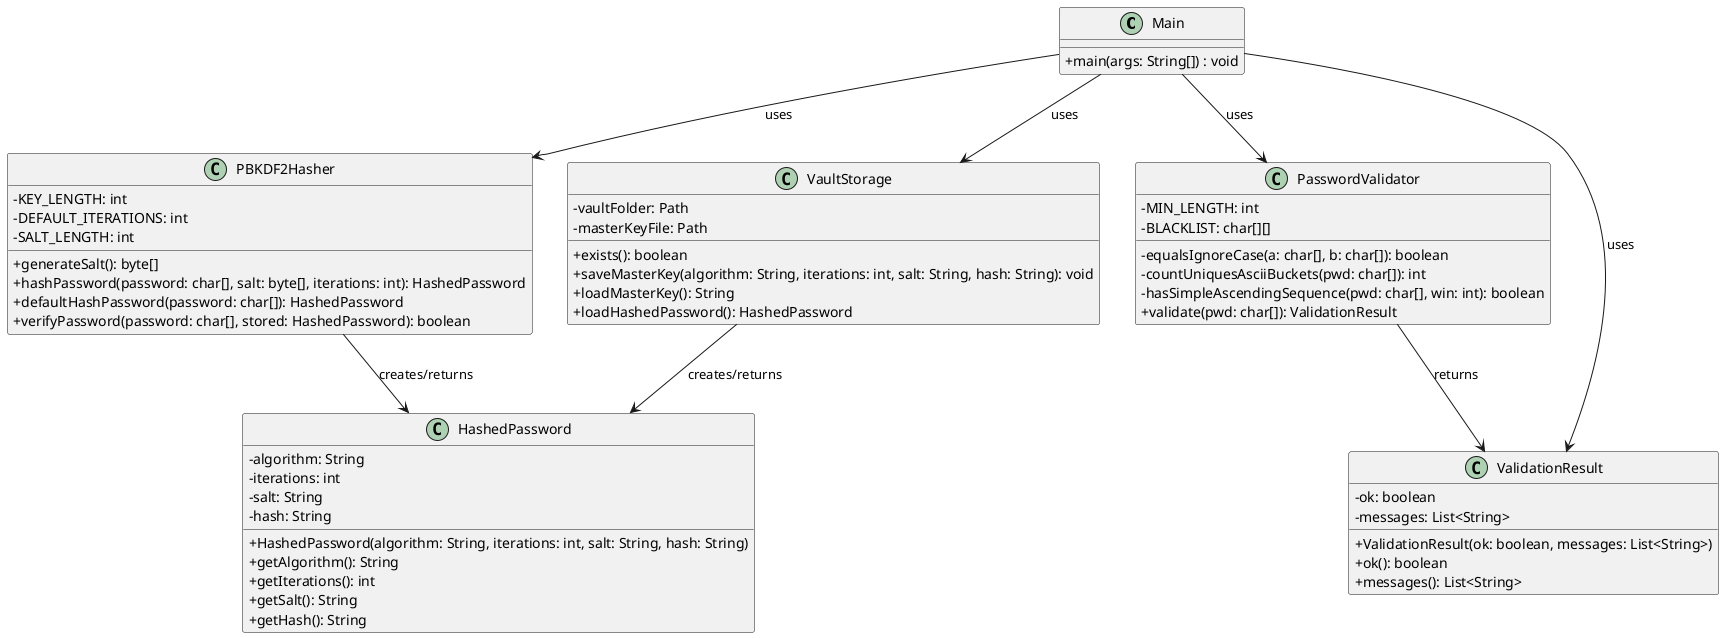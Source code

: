@startuml
skinparam classAttributeIconSize 0

' Main entry point
class Main {
    +main(args: String[]) : void
}

' Immutable hashed password container
class HashedPassword {
    -algorithm: String
    -iterations: int
    -salt: String
    -hash: String
    +HashedPassword(algorithm: String, iterations: int, salt: String, hash: String)
    +getAlgorithm(): String
    +getIterations(): int
    +getSalt(): String
    +getHash(): String
}

' PBKDF2 password hasher
class PBKDF2Hasher {
    -KEY_LENGTH: int
    -DEFAULT_ITERATIONS: int
    -SALT_LENGTH: int
    +generateSalt(): byte[]
    +hashPassword(password: char[], salt: byte[], iterations: int): HashedPassword
    +defaultHashPassword(password: char[]): HashedPassword
    +verifyPassword(password: char[], stored: HashedPassword): boolean
}

' Vault storage
class VaultStorage {
    -vaultFolder: Path
    -masterKeyFile: Path
    +exists(): boolean
    +saveMasterKey(algorithm: String, iterations: int, salt: String, hash: String): void
    +loadMasterKey(): String
    +loadHashedPassword(): HashedPassword
}

' Password validator
class PasswordValidator {
    -MIN_LENGTH: int
    -BLACKLIST: char[][]
    -equalsIgnoreCase(a: char[], b: char[]): boolean
    -countUniquesAsciiBuckets(pwd: char[]): int
    -hasSimpleAscendingSequence(pwd: char[], win: int): boolean
    +validate(pwd: char[]): ValidationResult
}

' Validation result
class ValidationResult {
    -ok: boolean
    -messages: List<String>
    +ValidationResult(ok: boolean, messages: List<String>)
    +ok(): boolean
    +messages(): List<String>
}

' Relationships
Main --> PBKDF2Hasher : uses
Main --> VaultStorage : uses
Main --> PasswordValidator : uses
Main --> ValidationResult : uses
PBKDF2Hasher --> HashedPassword : creates/returns
VaultStorage --> HashedPassword : creates/returns
PasswordValidator --> ValidationResult : returns

@enduml
